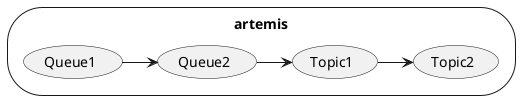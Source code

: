 ```plantuml
@startuml
storage artemis{
usecase Queue1[
Queue1
]
usecase Queue2[
Queue2
]
usecase Topic1[
Topic1
]
usecase Topic2[
Topic2
]
}
Queue1 -> Queue2
Queue2 -> Topic1
Topic1 -> Topic2
@enduml
```
